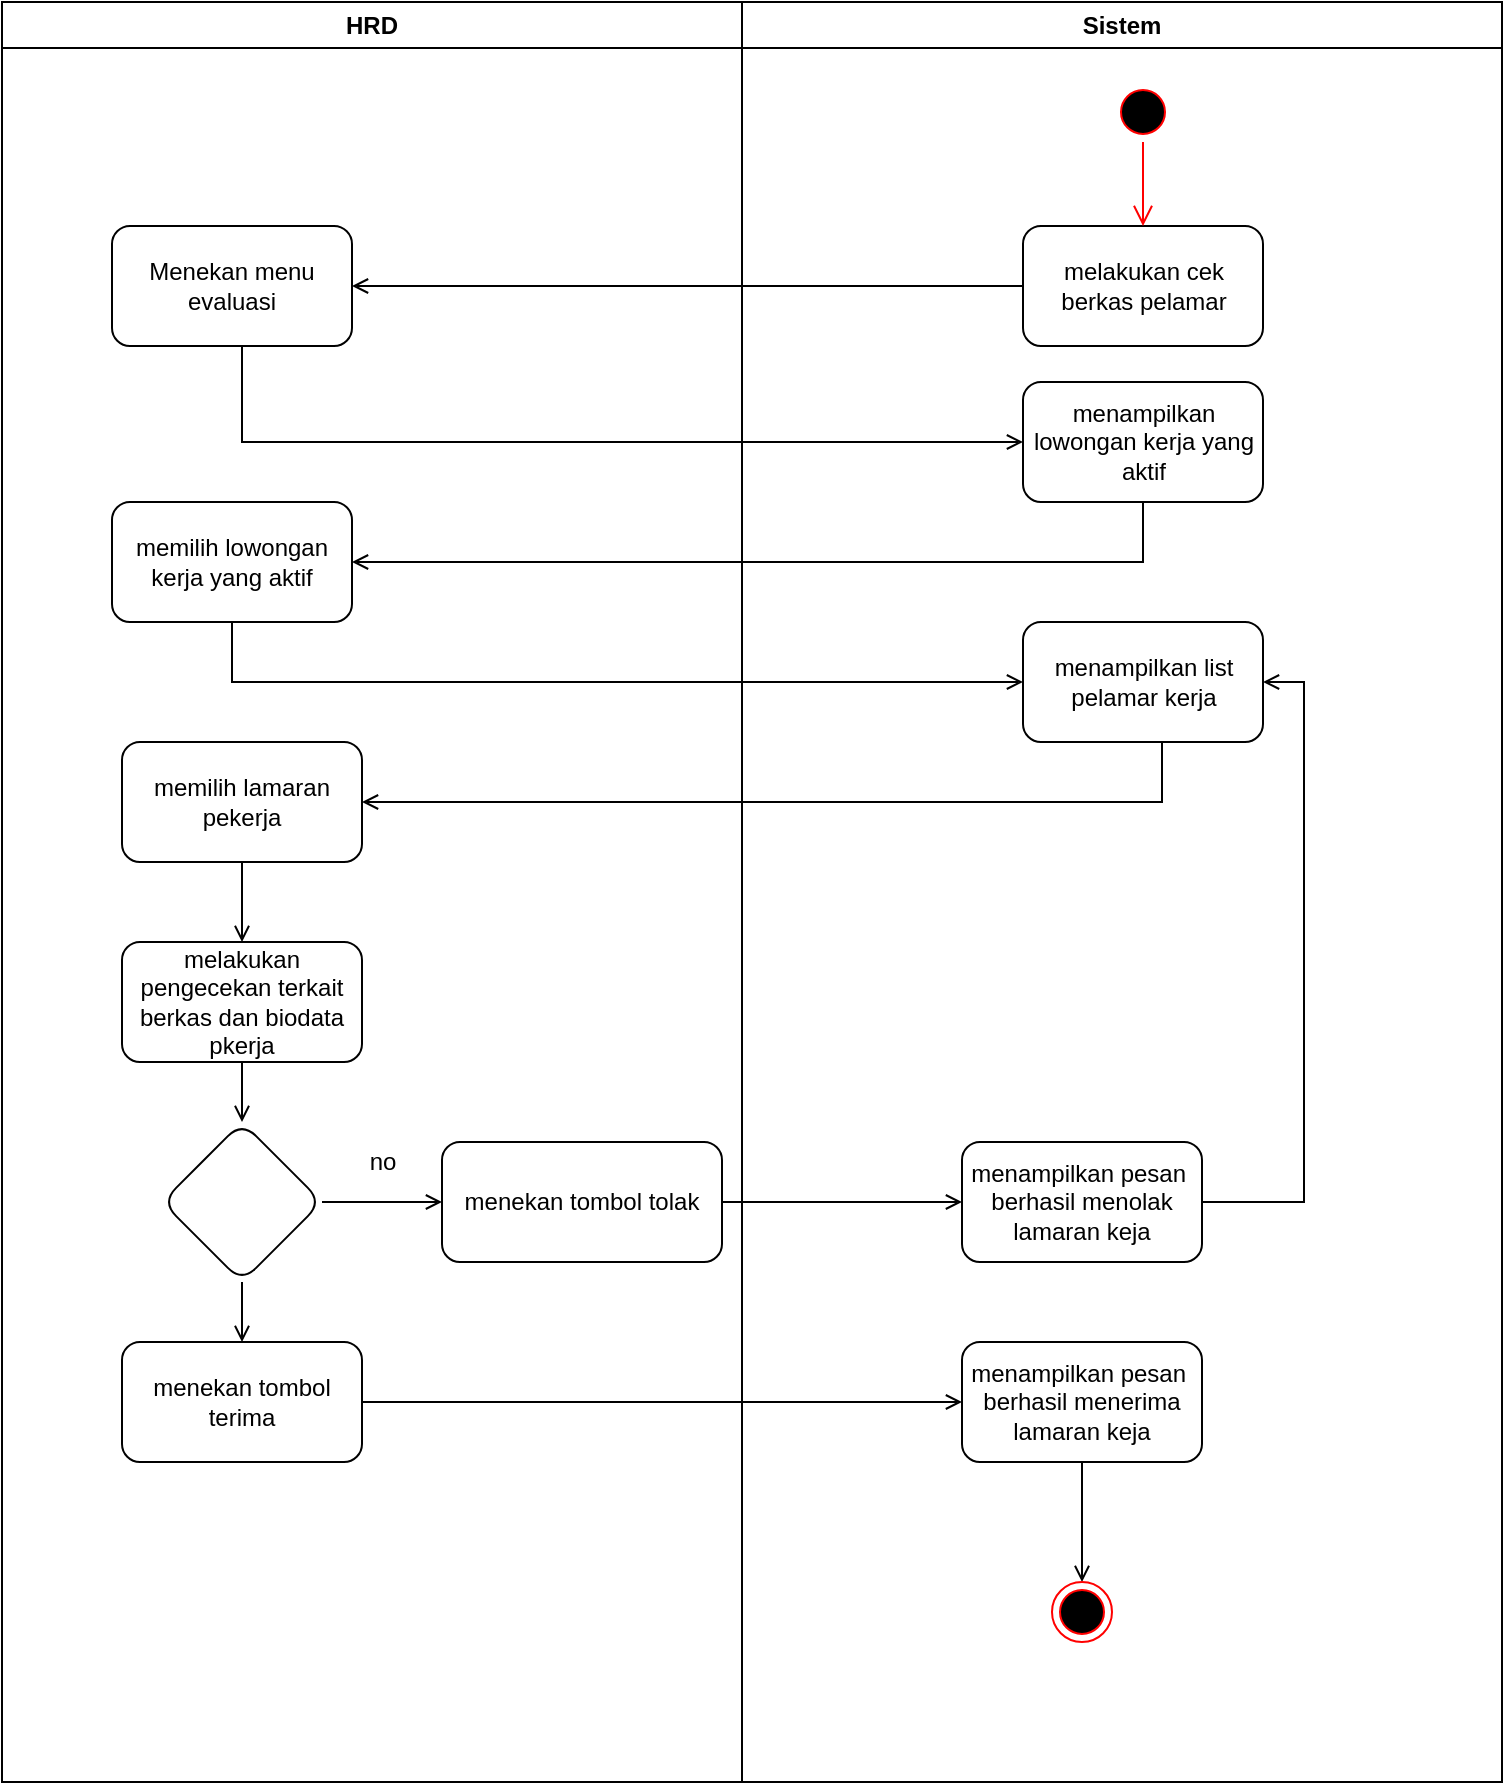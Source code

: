 <mxfile version="20.8.4" type="github">
  <diagram name="Page-1" id="e7e014a7-5840-1c2e-5031-d8a46d1fe8dd">
    <mxGraphModel dx="1999" dy="2023" grid="1" gridSize="10" guides="1" tooltips="1" connect="1" arrows="1" fold="1" page="1" pageScale="1" pageWidth="1169" pageHeight="826" background="none" math="0" shadow="0">
      <root>
        <mxCell id="0" />
        <mxCell id="1" parent="0" />
        <mxCell id="SPDB-RYZYYu29DdNVvm_-6" value="HRD" style="swimlane;whiteSpace=wrap;startSize=23;" parent="1" vertex="1">
          <mxGeometry x="-980" y="30" width="370" height="890" as="geometry" />
        </mxCell>
        <mxCell id="SPDB-RYZYYu29DdNVvm_-9" value="Menekan menu evaluasi" style="rounded=1;whiteSpace=wrap;html=1;" parent="SPDB-RYZYYu29DdNVvm_-6" vertex="1">
          <mxGeometry x="55" y="112" width="120" height="60" as="geometry" />
        </mxCell>
        <mxCell id="AOkr8u-bV6MO1qzEirwp-4" value="memilih lowongan kerja yang aktif" style="whiteSpace=wrap;html=1;rounded=1;" parent="SPDB-RYZYYu29DdNVvm_-6" vertex="1">
          <mxGeometry x="55" y="250" width="120" height="60" as="geometry" />
        </mxCell>
        <mxCell id="AOkr8u-bV6MO1qzEirwp-11" value="" style="edgeStyle=orthogonalEdgeStyle;rounded=0;orthogonalLoop=1;jettySize=auto;html=1;endArrow=open;endFill=0;" parent="SPDB-RYZYYu29DdNVvm_-6" source="AOkr8u-bV6MO1qzEirwp-8" target="AOkr8u-bV6MO1qzEirwp-10" edge="1">
          <mxGeometry relative="1" as="geometry" />
        </mxCell>
        <mxCell id="AOkr8u-bV6MO1qzEirwp-8" value="memilih lamaran pekerja" style="whiteSpace=wrap;html=1;rounded=1;" parent="SPDB-RYZYYu29DdNVvm_-6" vertex="1">
          <mxGeometry x="60" y="370" width="120" height="60" as="geometry" />
        </mxCell>
        <mxCell id="AOkr8u-bV6MO1qzEirwp-13" value="" style="edgeStyle=orthogonalEdgeStyle;rounded=0;orthogonalLoop=1;jettySize=auto;html=1;endArrow=open;endFill=0;" parent="SPDB-RYZYYu29DdNVvm_-6" source="AOkr8u-bV6MO1qzEirwp-10" target="AOkr8u-bV6MO1qzEirwp-12" edge="1">
          <mxGeometry relative="1" as="geometry" />
        </mxCell>
        <mxCell id="AOkr8u-bV6MO1qzEirwp-10" value="melakukan pengecekan terkait berkas dan biodata pkerja" style="whiteSpace=wrap;html=1;rounded=1;" parent="SPDB-RYZYYu29DdNVvm_-6" vertex="1">
          <mxGeometry x="60" y="470" width="120" height="60" as="geometry" />
        </mxCell>
        <mxCell id="AOkr8u-bV6MO1qzEirwp-15" value="" style="edgeStyle=orthogonalEdgeStyle;rounded=0;orthogonalLoop=1;jettySize=auto;html=1;endArrow=open;endFill=0;" parent="SPDB-RYZYYu29DdNVvm_-6" source="AOkr8u-bV6MO1qzEirwp-12" target="AOkr8u-bV6MO1qzEirwp-14" edge="1">
          <mxGeometry relative="1" as="geometry" />
        </mxCell>
        <mxCell id="AOkr8u-bV6MO1qzEirwp-17" value="" style="edgeStyle=orthogonalEdgeStyle;rounded=0;orthogonalLoop=1;jettySize=auto;html=1;endArrow=open;endFill=0;" parent="SPDB-RYZYYu29DdNVvm_-6" source="AOkr8u-bV6MO1qzEirwp-12" target="AOkr8u-bV6MO1qzEirwp-16" edge="1">
          <mxGeometry relative="1" as="geometry" />
        </mxCell>
        <mxCell id="AOkr8u-bV6MO1qzEirwp-12" value="" style="rhombus;whiteSpace=wrap;html=1;rounded=1;" parent="SPDB-RYZYYu29DdNVvm_-6" vertex="1">
          <mxGeometry x="80" y="560" width="80" height="80" as="geometry" />
        </mxCell>
        <mxCell id="AOkr8u-bV6MO1qzEirwp-14" value="menekan tombol tolak" style="whiteSpace=wrap;html=1;rounded=1;" parent="SPDB-RYZYYu29DdNVvm_-6" vertex="1">
          <mxGeometry x="220" y="570" width="140" height="60" as="geometry" />
        </mxCell>
        <mxCell id="AOkr8u-bV6MO1qzEirwp-16" value="menekan tombol terima" style="whiteSpace=wrap;html=1;rounded=1;" parent="SPDB-RYZYYu29DdNVvm_-6" vertex="1">
          <mxGeometry x="60" y="670" width="120" height="60" as="geometry" />
        </mxCell>
        <mxCell id="SPDB-RYZYYu29DdNVvm_-20" value="Sistem" style="swimlane;whiteSpace=wrap" parent="1" vertex="1">
          <mxGeometry x="-610" y="30" width="380" height="890" as="geometry" />
        </mxCell>
        <mxCell id="SPDB-RYZYYu29DdNVvm_-21" value="melakukan cek berkas pelamar" style="whiteSpace=wrap;html=1;fillColor=rgb(255, 255, 255);strokeColor=rgb(0, 0, 0);fontColor=rgb(0, 0, 0);rounded=1;" parent="SPDB-RYZYYu29DdNVvm_-20" vertex="1">
          <mxGeometry x="140.5" y="112" width="120" height="60" as="geometry" />
        </mxCell>
        <mxCell id="SPDB-RYZYYu29DdNVvm_-7" value="" style="ellipse;shape=startState;fillColor=#000000;strokeColor=#ff0000;" parent="SPDB-RYZYYu29DdNVvm_-20" vertex="1">
          <mxGeometry x="185.5" y="40" width="30" height="30" as="geometry" />
        </mxCell>
        <mxCell id="SPDB-RYZYYu29DdNVvm_-8" value="" style="edgeStyle=elbowEdgeStyle;elbow=horizontal;verticalAlign=bottom;endArrow=open;endSize=8;strokeColor=#FF0000;endFill=1;rounded=0;entryX=0.5;entryY=0;entryDx=0;entryDy=0;" parent="SPDB-RYZYYu29DdNVvm_-20" source="SPDB-RYZYYu29DdNVvm_-7" target="SPDB-RYZYYu29DdNVvm_-21" edge="1">
          <mxGeometry x="-270" y="40" as="geometry">
            <mxPoint x="-254.833" y="110" as="targetPoint" />
          </mxGeometry>
        </mxCell>
        <mxCell id="AOkr8u-bV6MO1qzEirwp-2" value="menampilkan lowongan kerja yang aktif" style="whiteSpace=wrap;html=1;rounded=1;" parent="SPDB-RYZYYu29DdNVvm_-20" vertex="1">
          <mxGeometry x="140.5" y="190" width="120" height="60" as="geometry" />
        </mxCell>
        <mxCell id="AOkr8u-bV6MO1qzEirwp-6" value="menampilkan list pelamar kerja" style="whiteSpace=wrap;html=1;rounded=1;" parent="SPDB-RYZYYu29DdNVvm_-20" vertex="1">
          <mxGeometry x="140.5" y="310" width="120" height="60" as="geometry" />
        </mxCell>
        <mxCell id="AOkr8u-bV6MO1qzEirwp-21" value="" style="edgeStyle=orthogonalEdgeStyle;rounded=0;orthogonalLoop=1;jettySize=auto;html=1;entryX=1;entryY=0.5;entryDx=0;entryDy=0;endArrow=open;endFill=0;" parent="SPDB-RYZYYu29DdNVvm_-20" source="AOkr8u-bV6MO1qzEirwp-18" target="AOkr8u-bV6MO1qzEirwp-6" edge="1">
          <mxGeometry relative="1" as="geometry">
            <mxPoint x="310" y="600" as="targetPoint" />
            <Array as="points">
              <mxPoint x="281" y="600" />
              <mxPoint x="281" y="340" />
            </Array>
          </mxGeometry>
        </mxCell>
        <mxCell id="AOkr8u-bV6MO1qzEirwp-18" value="menampilkan pesan&amp;nbsp;&lt;br&gt;berhasil menolak lamaran keja" style="whiteSpace=wrap;html=1;rounded=1;" parent="SPDB-RYZYYu29DdNVvm_-20" vertex="1">
          <mxGeometry x="110" y="570" width="120" height="60" as="geometry" />
        </mxCell>
        <mxCell id="AOkr8u-bV6MO1qzEirwp-26" style="edgeStyle=orthogonalEdgeStyle;rounded=0;orthogonalLoop=1;jettySize=auto;html=1;entryX=0.5;entryY=0;entryDx=0;entryDy=0;endArrow=open;endFill=0;" parent="SPDB-RYZYYu29DdNVvm_-20" source="AOkr8u-bV6MO1qzEirwp-23" target="AOkr8u-bV6MO1qzEirwp-25" edge="1">
          <mxGeometry relative="1" as="geometry" />
        </mxCell>
        <mxCell id="AOkr8u-bV6MO1qzEirwp-23" value="menampilkan pesan&amp;nbsp;&lt;br style=&quot;border-color: var(--border-color);&quot;&gt;berhasil menerima lamaran keja" style="whiteSpace=wrap;html=1;rounded=1;" parent="SPDB-RYZYYu29DdNVvm_-20" vertex="1">
          <mxGeometry x="110" y="670" width="120" height="60" as="geometry" />
        </mxCell>
        <mxCell id="AOkr8u-bV6MO1qzEirwp-25" value="" style="ellipse;html=1;shape=endState;fillColor=#000000;strokeColor=#ff0000;" parent="SPDB-RYZYYu29DdNVvm_-20" vertex="1">
          <mxGeometry x="155" y="790" width="30" height="30" as="geometry" />
        </mxCell>
        <mxCell id="AOkr8u-bV6MO1qzEirwp-1" style="edgeStyle=orthogonalEdgeStyle;rounded=0;orthogonalLoop=1;jettySize=auto;html=1;entryX=1;entryY=0.5;entryDx=0;entryDy=0;endArrow=open;endFill=0;" parent="1" source="SPDB-RYZYYu29DdNVvm_-21" target="SPDB-RYZYYu29DdNVvm_-9" edge="1">
          <mxGeometry relative="1" as="geometry" />
        </mxCell>
        <mxCell id="AOkr8u-bV6MO1qzEirwp-3" value="" style="edgeStyle=orthogonalEdgeStyle;rounded=0;orthogonalLoop=1;jettySize=auto;html=1;endArrow=open;endFill=0;" parent="1" source="SPDB-RYZYYu29DdNVvm_-9" target="AOkr8u-bV6MO1qzEirwp-2" edge="1">
          <mxGeometry relative="1" as="geometry">
            <Array as="points">
              <mxPoint x="-860" y="250" />
            </Array>
          </mxGeometry>
        </mxCell>
        <mxCell id="AOkr8u-bV6MO1qzEirwp-5" value="" style="edgeStyle=orthogonalEdgeStyle;rounded=0;orthogonalLoop=1;jettySize=auto;html=1;endArrow=open;endFill=0;" parent="1" source="AOkr8u-bV6MO1qzEirwp-2" target="AOkr8u-bV6MO1qzEirwp-4" edge="1">
          <mxGeometry relative="1" as="geometry">
            <Array as="points">
              <mxPoint x="-409" y="310" />
            </Array>
          </mxGeometry>
        </mxCell>
        <mxCell id="AOkr8u-bV6MO1qzEirwp-7" value="" style="edgeStyle=orthogonalEdgeStyle;rounded=0;orthogonalLoop=1;jettySize=auto;html=1;endArrow=open;endFill=0;" parent="1" source="AOkr8u-bV6MO1qzEirwp-4" target="AOkr8u-bV6MO1qzEirwp-6" edge="1">
          <mxGeometry relative="1" as="geometry">
            <Array as="points">
              <mxPoint x="-865" y="370" />
            </Array>
          </mxGeometry>
        </mxCell>
        <mxCell id="AOkr8u-bV6MO1qzEirwp-9" value="" style="edgeStyle=orthogonalEdgeStyle;rounded=0;orthogonalLoop=1;jettySize=auto;html=1;endArrow=open;endFill=0;" parent="1" source="AOkr8u-bV6MO1qzEirwp-6" target="AOkr8u-bV6MO1qzEirwp-8" edge="1">
          <mxGeometry relative="1" as="geometry">
            <Array as="points">
              <mxPoint x="-400" y="430" />
            </Array>
          </mxGeometry>
        </mxCell>
        <mxCell id="AOkr8u-bV6MO1qzEirwp-19" value="" style="edgeStyle=orthogonalEdgeStyle;rounded=0;orthogonalLoop=1;jettySize=auto;html=1;endArrow=open;endFill=0;" parent="1" source="AOkr8u-bV6MO1qzEirwp-14" target="AOkr8u-bV6MO1qzEirwp-18" edge="1">
          <mxGeometry relative="1" as="geometry" />
        </mxCell>
        <mxCell id="AOkr8u-bV6MO1qzEirwp-22" value="no" style="text;html=1;align=center;verticalAlign=middle;resizable=0;points=[];autosize=1;strokeColor=none;fillColor=none;" parent="1" vertex="1">
          <mxGeometry x="-810" y="595" width="40" height="30" as="geometry" />
        </mxCell>
        <mxCell id="AOkr8u-bV6MO1qzEirwp-24" value="" style="edgeStyle=orthogonalEdgeStyle;rounded=0;orthogonalLoop=1;jettySize=auto;html=1;endArrow=open;endFill=0;" parent="1" source="AOkr8u-bV6MO1qzEirwp-16" target="AOkr8u-bV6MO1qzEirwp-23" edge="1">
          <mxGeometry relative="1" as="geometry" />
        </mxCell>
      </root>
    </mxGraphModel>
  </diagram>
</mxfile>
